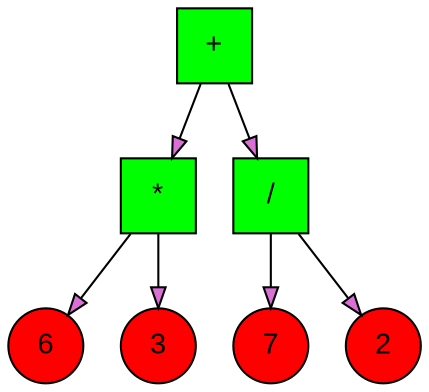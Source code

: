 digraph BST {
        node [style=filled]
        node [fontname=Arial]
        edge [arrowType=normal]
        edge [fillcolor=orchid]
        root [label="+",shape=square,fillcolor=green]
        rootL [label="*",shape=square,fillcolor=green]
        rootR [label="/",shape=square,fillcolor=green]
        leafLL [label="6",shape=circle,fillcolor=red]
        leafLR [label="3",shape=circle,fillcolor=red]
        leafRL [label="7",shape=circle,fillcolor=red]
        leafRR [label="2",shape=circle,fillcolor=red]
        root -> rootL
        root -> rootR
        rootL -> leafLL
        rootL -> leafLR
        rootR -> leafRL
        rootR -> leafRR
}